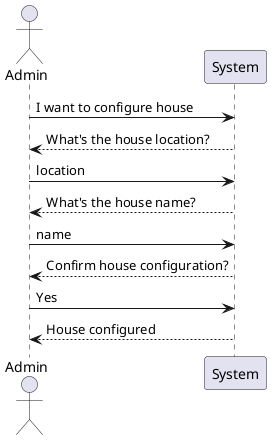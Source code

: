 @startuml
'https://plantuml.com/sequence-diagram

actor Admin
participant System

Admin -> System: I want to configure house
System --> Admin: What's the house location?
Admin -> System: location
System --> Admin: What's the house name?
Admin -> System: name
System --> Admin: Confirm house configuration?
Admin -> System: Yes
System --> Admin: House configured


@enduml